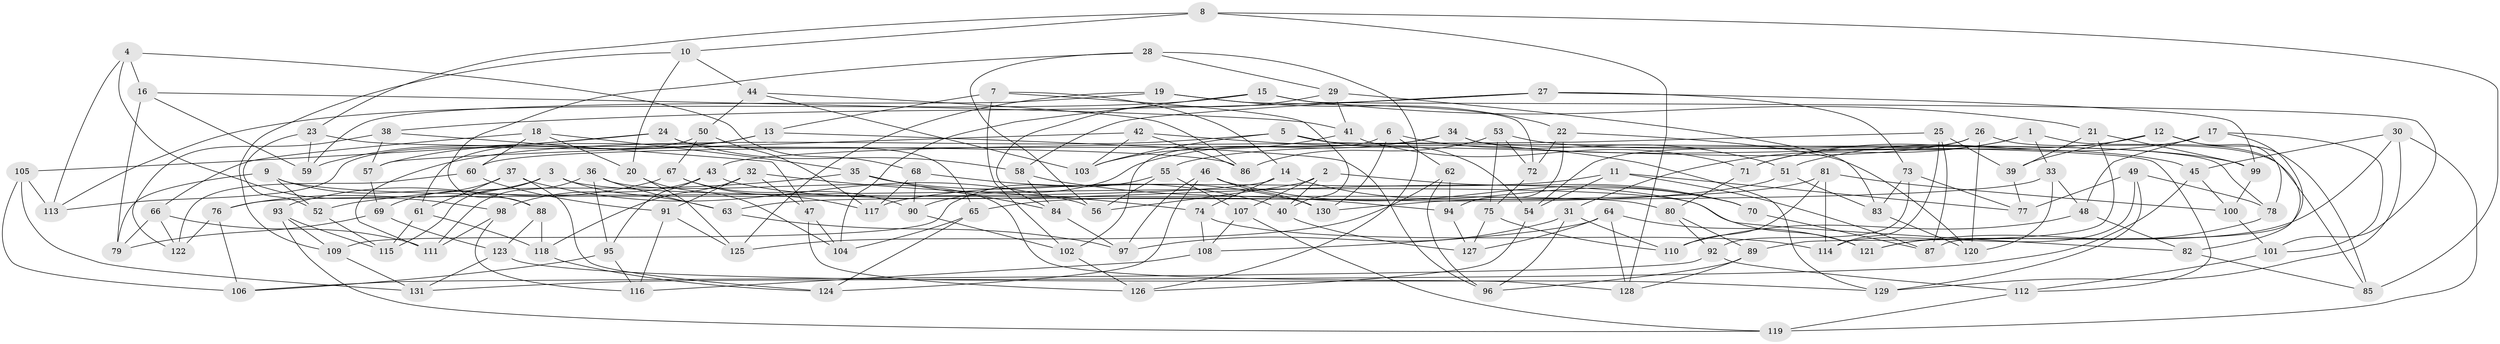// Generated by graph-tools (version 1.1) at 2025/11/02/27/25 16:11:42]
// undirected, 131 vertices, 262 edges
graph export_dot {
graph [start="1"]
  node [color=gray90,style=filled];
  1;
  2;
  3;
  4;
  5;
  6;
  7;
  8;
  9;
  10;
  11;
  12;
  13;
  14;
  15;
  16;
  17;
  18;
  19;
  20;
  21;
  22;
  23;
  24;
  25;
  26;
  27;
  28;
  29;
  30;
  31;
  32;
  33;
  34;
  35;
  36;
  37;
  38;
  39;
  40;
  41;
  42;
  43;
  44;
  45;
  46;
  47;
  48;
  49;
  50;
  51;
  52;
  53;
  54;
  55;
  56;
  57;
  58;
  59;
  60;
  61;
  62;
  63;
  64;
  65;
  66;
  67;
  68;
  69;
  70;
  71;
  72;
  73;
  74;
  75;
  76;
  77;
  78;
  79;
  80;
  81;
  82;
  83;
  84;
  85;
  86;
  87;
  88;
  89;
  90;
  91;
  92;
  93;
  94;
  95;
  96;
  97;
  98;
  99;
  100;
  101;
  102;
  103;
  104;
  105;
  106;
  107;
  108;
  109;
  110;
  111;
  112;
  113;
  114;
  115;
  116;
  117;
  118;
  119;
  120;
  121;
  122;
  123;
  124;
  125;
  126;
  127;
  128;
  129;
  130;
  131;
  1 -- 33;
  1 -- 71;
  1 -- 82;
  1 -- 31;
  2 -- 56;
  2 -- 70;
  2 -- 40;
  2 -- 107;
  3 -- 115;
  3 -- 80;
  3 -- 76;
  3 -- 63;
  4 -- 68;
  4 -- 98;
  4 -- 113;
  4 -- 16;
  5 -- 111;
  5 -- 103;
  5 -- 112;
  5 -- 54;
  6 -- 130;
  6 -- 51;
  6 -- 62;
  6 -- 102;
  7 -- 102;
  7 -- 13;
  7 -- 40;
  7 -- 14;
  8 -- 128;
  8 -- 85;
  8 -- 10;
  8 -- 23;
  9 -- 88;
  9 -- 52;
  9 -- 82;
  9 -- 79;
  10 -- 20;
  10 -- 44;
  10 -- 109;
  11 -- 87;
  11 -- 117;
  11 -- 54;
  11 -- 77;
  12 -- 78;
  12 -- 71;
  12 -- 39;
  12 -- 85;
  13 -- 96;
  13 -- 61;
  13 -- 57;
  14 -- 74;
  14 -- 70;
  14 -- 76;
  15 -- 101;
  15 -- 113;
  15 -- 21;
  15 -- 104;
  16 -- 41;
  16 -- 59;
  16 -- 79;
  17 -- 101;
  17 -- 87;
  17 -- 48;
  17 -- 51;
  18 -- 20;
  18 -- 60;
  18 -- 66;
  18 -- 35;
  19 -- 125;
  19 -- 59;
  19 -- 22;
  19 -- 72;
  20 -- 104;
  20 -- 125;
  21 -- 89;
  21 -- 39;
  21 -- 99;
  22 -- 120;
  22 -- 72;
  22 -- 94;
  23 -- 59;
  23 -- 86;
  23 -- 52;
  24 -- 58;
  24 -- 105;
  24 -- 59;
  24 -- 65;
  25 -- 43;
  25 -- 114;
  25 -- 87;
  25 -- 39;
  26 -- 55;
  26 -- 54;
  26 -- 120;
  26 -- 85;
  27 -- 38;
  27 -- 99;
  27 -- 58;
  27 -- 73;
  28 -- 126;
  28 -- 88;
  28 -- 29;
  28 -- 56;
  29 -- 41;
  29 -- 83;
  29 -- 84;
  30 -- 129;
  30 -- 45;
  30 -- 119;
  30 -- 121;
  31 -- 110;
  31 -- 97;
  31 -- 96;
  32 -- 47;
  32 -- 74;
  32 -- 118;
  32 -- 91;
  33 -- 63;
  33 -- 120;
  33 -- 48;
  34 -- 60;
  34 -- 78;
  34 -- 45;
  34 -- 90;
  35 -- 52;
  35 -- 40;
  35 -- 84;
  36 -- 63;
  36 -- 95;
  36 -- 128;
  36 -- 111;
  37 -- 56;
  37 -- 69;
  37 -- 61;
  37 -- 124;
  38 -- 122;
  38 -- 47;
  38 -- 57;
  39 -- 77;
  40 -- 127;
  41 -- 103;
  41 -- 71;
  42 -- 103;
  42 -- 86;
  42 -- 57;
  42 -- 129;
  43 -- 95;
  43 -- 98;
  43 -- 121;
  44 -- 50;
  44 -- 86;
  44 -- 103;
  45 -- 131;
  45 -- 100;
  46 -- 124;
  46 -- 130;
  46 -- 97;
  46 -- 70;
  47 -- 126;
  47 -- 104;
  48 -- 82;
  48 -- 110;
  49 -- 129;
  49 -- 77;
  49 -- 78;
  49 -- 114;
  50 -- 117;
  50 -- 113;
  50 -- 67;
  51 -- 65;
  51 -- 83;
  52 -- 115;
  53 -- 99;
  53 -- 86;
  53 -- 75;
  53 -- 72;
  54 -- 126;
  55 -- 107;
  55 -- 109;
  55 -- 56;
  57 -- 69;
  58 -- 84;
  58 -- 94;
  60 -- 91;
  60 -- 122;
  61 -- 115;
  61 -- 118;
  62 -- 96;
  62 -- 94;
  62 -- 125;
  63 -- 97;
  64 -- 127;
  64 -- 128;
  64 -- 108;
  64 -- 121;
  65 -- 124;
  65 -- 104;
  66 -- 79;
  66 -- 111;
  66 -- 122;
  67 -- 93;
  67 -- 117;
  67 -- 90;
  68 -- 90;
  68 -- 117;
  68 -- 130;
  69 -- 79;
  69 -- 123;
  70 -- 87;
  71 -- 80;
  72 -- 75;
  73 -- 92;
  73 -- 77;
  73 -- 83;
  74 -- 114;
  74 -- 108;
  75 -- 127;
  75 -- 110;
  76 -- 122;
  76 -- 106;
  78 -- 121;
  80 -- 92;
  80 -- 89;
  81 -- 114;
  81 -- 130;
  81 -- 110;
  81 -- 100;
  82 -- 85;
  83 -- 120;
  84 -- 97;
  88 -- 118;
  88 -- 123;
  89 -- 96;
  89 -- 128;
  90 -- 102;
  91 -- 116;
  91 -- 125;
  92 -- 106;
  92 -- 112;
  93 -- 109;
  93 -- 115;
  93 -- 119;
  94 -- 127;
  95 -- 116;
  95 -- 106;
  98 -- 111;
  98 -- 116;
  99 -- 100;
  100 -- 101;
  101 -- 112;
  102 -- 126;
  105 -- 131;
  105 -- 113;
  105 -- 106;
  107 -- 108;
  107 -- 119;
  108 -- 116;
  109 -- 131;
  112 -- 119;
  118 -- 124;
  123 -- 131;
  123 -- 129;
}
